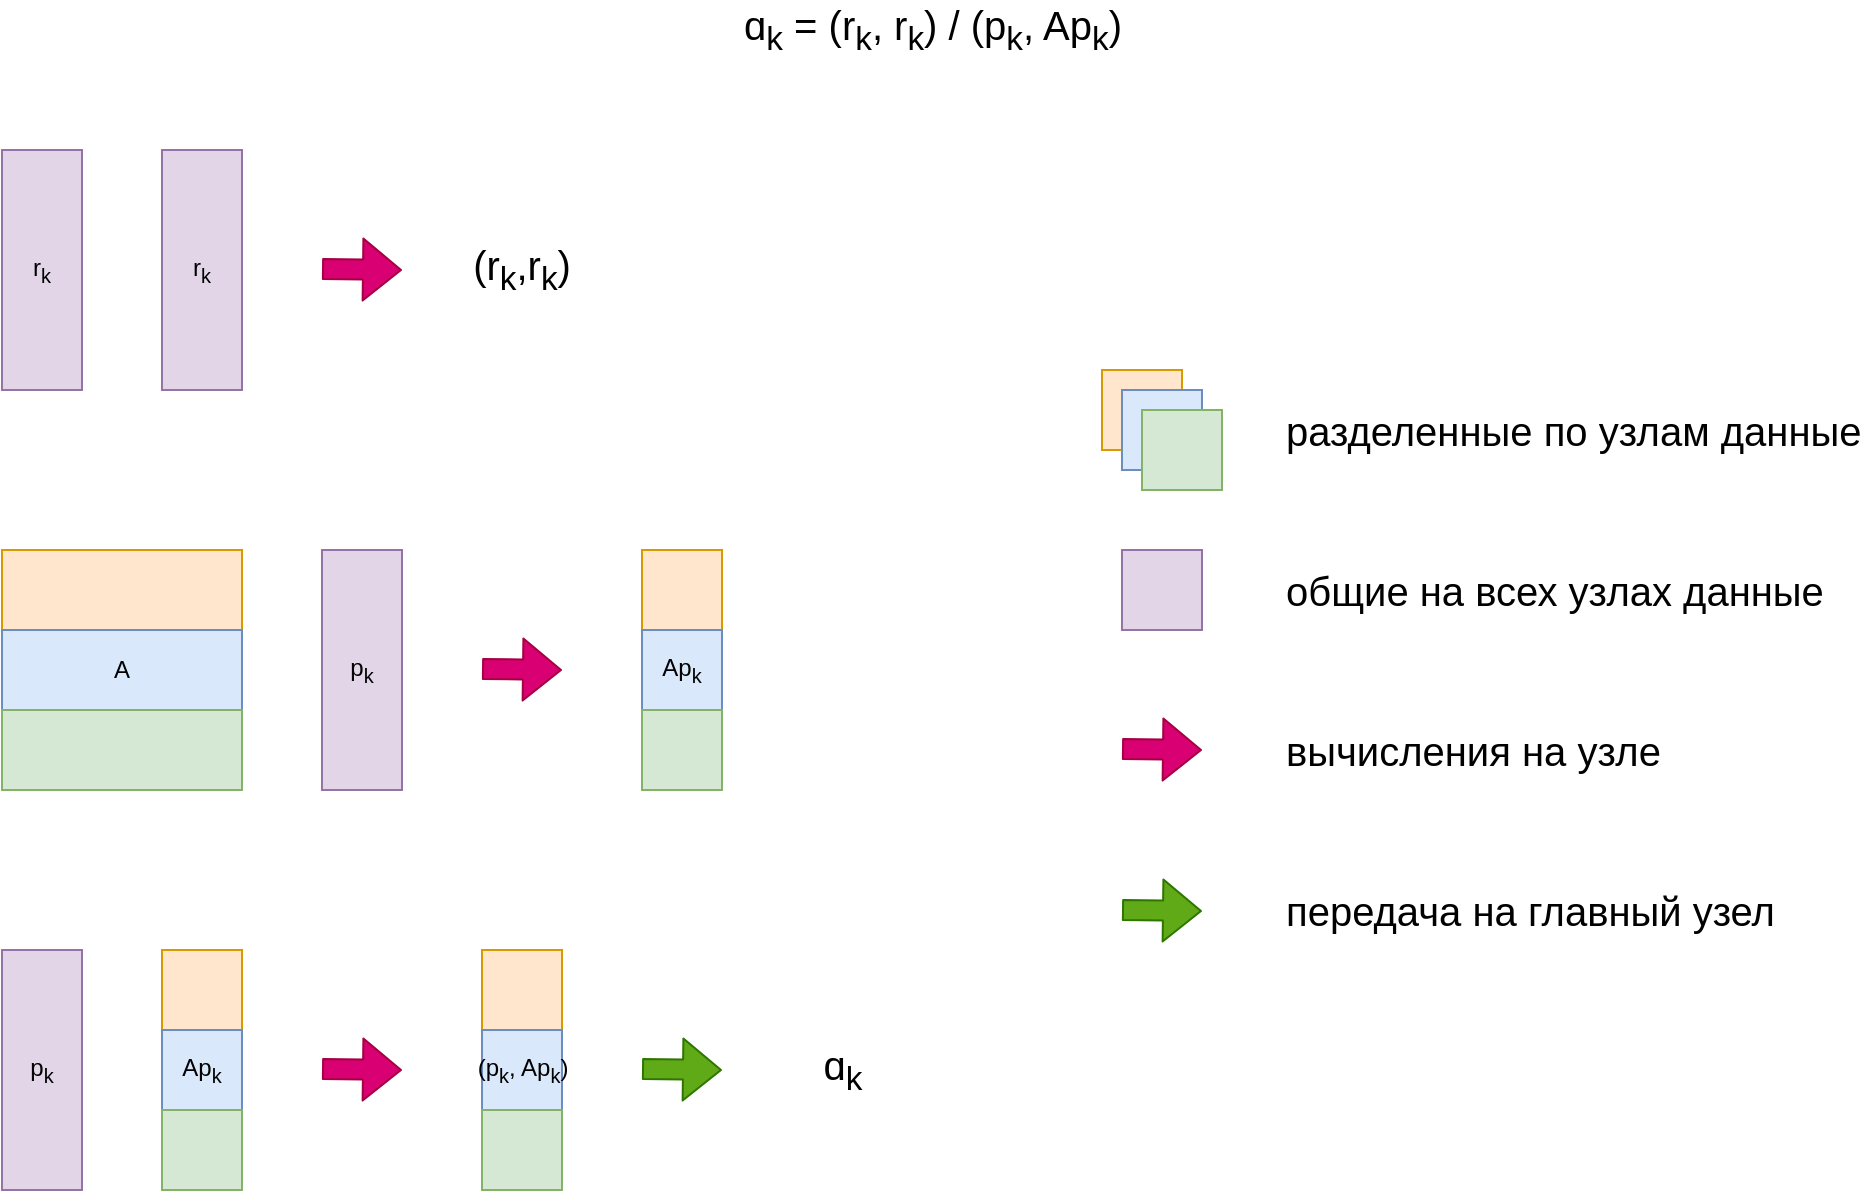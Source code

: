 <mxfile version="13.1.0" type="device"><diagram id="VX8nZ6Gkz1aJP0L6JGwW" name="Page-1"><mxGraphModel dx="1406" dy="785" grid="1" gridSize="10" guides="1" tooltips="1" connect="1" arrows="1" fold="1" page="1" pageScale="1" pageWidth="1169" pageHeight="827" math="0" shadow="0"><root><mxCell id="0"/><mxCell id="1" parent="0"/><mxCell id="66vFfQLnkHNbICrYybB--3" value="ɑ&lt;sub&gt;k&lt;/sub&gt; = (r&lt;sub&gt;k&lt;/sub&gt;, r&lt;sub&gt;k&lt;/sub&gt;) / (p&lt;sub&gt;k&lt;/sub&gt;, Ap&lt;sub&gt;k&lt;/sub&gt;)" style="text;html=1;strokeColor=none;fillColor=none;align=center;verticalAlign=middle;rounded=0;fontSize=20;" vertex="1" parent="1"><mxGeometry x="565" y="50" width="40" height="20" as="geometry"/></mxCell><mxCell id="66vFfQLnkHNbICrYybB--4" value="" style="rounded=0;whiteSpace=wrap;html=1;fillColor=#ffe6cc;strokeColor=#d79b00;" vertex="1" parent="1"><mxGeometry x="120" y="320" width="120" height="40" as="geometry"/></mxCell><mxCell id="66vFfQLnkHNbICrYybB--6" value="A" style="rounded=0;whiteSpace=wrap;html=1;fillColor=#dae8fc;strokeColor=#6c8ebf;" vertex="1" parent="1"><mxGeometry x="120" y="360" width="120" height="40" as="geometry"/></mxCell><mxCell id="66vFfQLnkHNbICrYybB--8" value="" style="rounded=0;whiteSpace=wrap;html=1;fillColor=#d5e8d4;strokeColor=#82b366;" vertex="1" parent="1"><mxGeometry x="120" y="400" width="120" height="40" as="geometry"/></mxCell><mxCell id="66vFfQLnkHNbICrYybB--10" value="p&lt;sub&gt;k&lt;/sub&gt;" style="rounded=0;whiteSpace=wrap;html=1;fillColor=#e1d5e7;strokeColor=#9673a6;" vertex="1" parent="1"><mxGeometry x="280" y="320" width="40" height="120" as="geometry"/></mxCell><mxCell id="66vFfQLnkHNbICrYybB--11" value="r&lt;sub&gt;k&lt;/sub&gt;" style="rounded=0;whiteSpace=wrap;html=1;fillColor=#e1d5e7;strokeColor=#9673a6;" vertex="1" parent="1"><mxGeometry x="120" y="120" width="40" height="120" as="geometry"/></mxCell><mxCell id="66vFfQLnkHNbICrYybB--12" value="r&lt;sub&gt;k&lt;/sub&gt;" style="rounded=0;whiteSpace=wrap;html=1;fillColor=#e1d5e7;strokeColor=#9673a6;" vertex="1" parent="1"><mxGeometry x="200" y="120" width="40" height="120" as="geometry"/></mxCell><mxCell id="66vFfQLnkHNbICrYybB--13" value="" style="shape=flexArrow;endArrow=classic;html=1;fillColor=#d80073;strokeColor=#A50040;" edge="1" parent="1"><mxGeometry width="50" height="50" relative="1" as="geometry"><mxPoint x="280" y="179.5" as="sourcePoint"/><mxPoint x="320" y="180" as="targetPoint"/></mxGeometry></mxCell><mxCell id="66vFfQLnkHNbICrYybB--14" value="(r&lt;sub&gt;k&lt;/sub&gt;,r&lt;sub&gt;k&lt;/sub&gt;)" style="text;html=1;strokeColor=none;fillColor=none;align=center;verticalAlign=middle;whiteSpace=wrap;rounded=0;fontSize=20;" vertex="1" parent="1"><mxGeometry x="360" y="170" width="40" height="20" as="geometry"/></mxCell><mxCell id="66vFfQLnkHNbICrYybB--15" value="" style="shape=flexArrow;endArrow=classic;html=1;fillColor=#d80073;strokeColor=#A50040;" edge="1" parent="1"><mxGeometry width="50" height="50" relative="1" as="geometry"><mxPoint x="360" y="379.5" as="sourcePoint"/><mxPoint x="400" y="380" as="targetPoint"/></mxGeometry></mxCell><mxCell id="66vFfQLnkHNbICrYybB--17" value="" style="rounded=0;whiteSpace=wrap;html=1;fillColor=#ffe6cc;strokeColor=#d79b00;" vertex="1" parent="1"><mxGeometry x="670" y="230" width="40" height="40" as="geometry"/></mxCell><mxCell id="66vFfQLnkHNbICrYybB--18" value="" style="rounded=0;whiteSpace=wrap;html=1;fillColor=#dae8fc;strokeColor=#6c8ebf;" vertex="1" parent="1"><mxGeometry x="680" y="240" width="40" height="40" as="geometry"/></mxCell><mxCell id="66vFfQLnkHNbICrYybB--19" value="" style="rounded=0;whiteSpace=wrap;html=1;fillColor=#d5e8d4;strokeColor=#82b366;" vertex="1" parent="1"><mxGeometry x="690" y="250" width="40" height="40" as="geometry"/></mxCell><mxCell id="66vFfQLnkHNbICrYybB--20" value="" style="rounded=0;whiteSpace=wrap;html=1;fillColor=#e1d5e7;strokeColor=#9673a6;" vertex="1" parent="1"><mxGeometry x="680" y="320" width="40" height="40" as="geometry"/></mxCell><mxCell id="66vFfQLnkHNbICrYybB--21" value="разделенные по узлам данные" style="text;html=1;strokeColor=none;fillColor=none;align=left;verticalAlign=middle;rounded=0;fontSize=20;" vertex="1" parent="1"><mxGeometry x="760" y="250" width="40" height="20" as="geometry"/></mxCell><mxCell id="66vFfQLnkHNbICrYybB--22" value="общие на всех узлах данные" style="text;html=1;strokeColor=none;fillColor=none;align=left;verticalAlign=middle;rounded=0;fontSize=20;" vertex="1" parent="1"><mxGeometry x="760" y="330" width="40" height="20" as="geometry"/></mxCell><mxCell id="66vFfQLnkHNbICrYybB--23" value="" style="rounded=0;whiteSpace=wrap;html=1;fillColor=#ffe6cc;strokeColor=#d79b00;" vertex="1" parent="1"><mxGeometry x="440" y="320" width="40" height="40" as="geometry"/></mxCell><mxCell id="66vFfQLnkHNbICrYybB--24" value="Ap&lt;sub&gt;k&lt;/sub&gt;" style="rounded=0;whiteSpace=wrap;html=1;fillColor=#dae8fc;strokeColor=#6c8ebf;" vertex="1" parent="1"><mxGeometry x="440" y="360" width="40" height="40" as="geometry"/></mxCell><mxCell id="66vFfQLnkHNbICrYybB--25" value="" style="rounded=0;whiteSpace=wrap;html=1;fillColor=#d5e8d4;strokeColor=#82b366;" vertex="1" parent="1"><mxGeometry x="440" y="400" width="40" height="40" as="geometry"/></mxCell><mxCell id="66vFfQLnkHNbICrYybB--26" value="p&lt;sub&gt;k&lt;/sub&gt;" style="rounded=0;whiteSpace=wrap;html=1;fillColor=#e1d5e7;strokeColor=#9673a6;" vertex="1" parent="1"><mxGeometry x="120" y="520" width="40" height="120" as="geometry"/></mxCell><mxCell id="66vFfQLnkHNbICrYybB--27" value="" style="rounded=0;whiteSpace=wrap;html=1;fillColor=#ffe6cc;strokeColor=#d79b00;" vertex="1" parent="1"><mxGeometry x="200" y="520" width="40" height="40" as="geometry"/></mxCell><mxCell id="66vFfQLnkHNbICrYybB--28" value="Ap&lt;sub&gt;k&lt;/sub&gt;" style="rounded=0;whiteSpace=wrap;html=1;fillColor=#dae8fc;strokeColor=#6c8ebf;" vertex="1" parent="1"><mxGeometry x="200" y="560" width="40" height="40" as="geometry"/></mxCell><mxCell id="66vFfQLnkHNbICrYybB--29" value="" style="rounded=0;whiteSpace=wrap;html=1;fillColor=#d5e8d4;strokeColor=#82b366;" vertex="1" parent="1"><mxGeometry x="200" y="600" width="40" height="40" as="geometry"/></mxCell><mxCell id="66vFfQLnkHNbICrYybB--30" value="" style="shape=flexArrow;endArrow=classic;html=1;fillColor=#d80073;strokeColor=#A50040;" edge="1" parent="1"><mxGeometry width="50" height="50" relative="1" as="geometry"><mxPoint x="280" y="579.5" as="sourcePoint"/><mxPoint x="320" y="580" as="targetPoint"/></mxGeometry></mxCell><mxCell id="66vFfQLnkHNbICrYybB--31" value="" style="shape=flexArrow;endArrow=classic;html=1;fillColor=#d80073;strokeColor=#A50040;" edge="1" parent="1"><mxGeometry width="50" height="50" relative="1" as="geometry"><mxPoint x="680" y="419.5" as="sourcePoint"/><mxPoint x="720" y="420" as="targetPoint"/></mxGeometry></mxCell><mxCell id="66vFfQLnkHNbICrYybB--32" value="вычисления на узле" style="text;html=1;strokeColor=none;fillColor=none;align=left;verticalAlign=middle;rounded=0;fontSize=20;" vertex="1" parent="1"><mxGeometry x="760" y="410" width="40" height="20" as="geometry"/></mxCell><mxCell id="66vFfQLnkHNbICrYybB--33" value="" style="rounded=0;whiteSpace=wrap;html=1;fillColor=#ffe6cc;strokeColor=#d79b00;" vertex="1" parent="1"><mxGeometry x="360" y="520" width="40" height="40" as="geometry"/></mxCell><mxCell id="66vFfQLnkHNbICrYybB--34" value="(p&lt;sub&gt;k&lt;/sub&gt;, Ap&lt;sub&gt;k&lt;/sub&gt;)" style="rounded=0;html=1;fillColor=#dae8fc;strokeColor=#6c8ebf;" vertex="1" parent="1"><mxGeometry x="360" y="560" width="40" height="40" as="geometry"/></mxCell><mxCell id="66vFfQLnkHNbICrYybB--35" value="" style="rounded=0;whiteSpace=wrap;html=1;fillColor=#d5e8d4;strokeColor=#82b366;" vertex="1" parent="1"><mxGeometry x="360" y="600" width="40" height="40" as="geometry"/></mxCell><mxCell id="66vFfQLnkHNbICrYybB--36" value="" style="shape=flexArrow;endArrow=classic;html=1;fillColor=#60a917;strokeColor=#2D7600;" edge="1" parent="1"><mxGeometry width="50" height="50" relative="1" as="geometry"><mxPoint x="440" y="579.5" as="sourcePoint"/><mxPoint x="480" y="580" as="targetPoint"/></mxGeometry></mxCell><mxCell id="66vFfQLnkHNbICrYybB--37" value="ɑ&lt;sub&gt;k&lt;/sub&gt;" style="text;html=1;strokeColor=none;fillColor=none;align=center;verticalAlign=middle;rounded=0;fontSize=20;" vertex="1" parent="1"><mxGeometry x="520" y="570" width="40" height="20" as="geometry"/></mxCell><mxCell id="66vFfQLnkHNbICrYybB--38" value="" style="shape=flexArrow;endArrow=classic;html=1;fillColor=#60a917;strokeColor=#2D7600;" edge="1" parent="1"><mxGeometry width="50" height="50" relative="1" as="geometry"><mxPoint x="680" y="500" as="sourcePoint"/><mxPoint x="720" y="500.5" as="targetPoint"/></mxGeometry></mxCell><mxCell id="66vFfQLnkHNbICrYybB--39" value="передача на главный узел" style="text;html=1;strokeColor=none;fillColor=none;align=left;verticalAlign=middle;rounded=0;fontSize=20;" vertex="1" parent="1"><mxGeometry x="760" y="490" width="40" height="20" as="geometry"/></mxCell></root></mxGraphModel></diagram></mxfile>